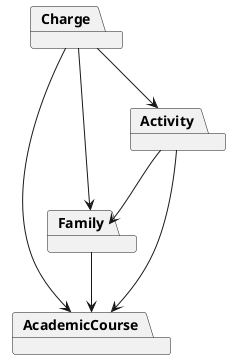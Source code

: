 @startuml
package AcademicCourse
package Family
package Activity
package Charge

Charge --> Family
Activity --> Family
Activity --> AcademicCourse
Family --> AcademicCourse
Charge --> Activity
Charge --> AcademicCourse
@enduml